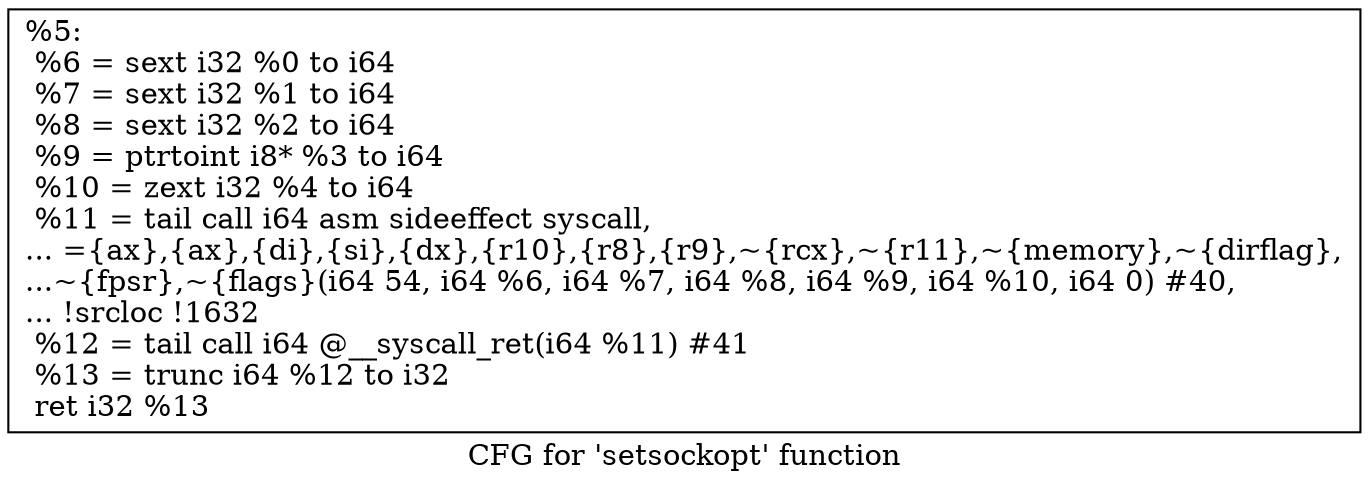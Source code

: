 digraph "CFG for 'setsockopt' function" {
	label="CFG for 'setsockopt' function";

	Node0x17873f0 [shape=record,label="{%5:\l  %6 = sext i32 %0 to i64\l  %7 = sext i32 %1 to i64\l  %8 = sext i32 %2 to i64\l  %9 = ptrtoint i8* %3 to i64\l  %10 = zext i32 %4 to i64\l  %11 = tail call i64 asm sideeffect syscall,\l... =\{ax\},\{ax\},\{di\},\{si\},\{dx\},\{r10\},\{r8\},\{r9\},~\{rcx\},~\{r11\},~\{memory\},~\{dirflag\},\l...~\{fpsr\},~\{flags\}(i64 54, i64 %6, i64 %7, i64 %8, i64 %9, i64 %10, i64 0) #40,\l... !srcloc !1632\l  %12 = tail call i64 @__syscall_ret(i64 %11) #41\l  %13 = trunc i64 %12 to i32\l  ret i32 %13\l}"];
}
